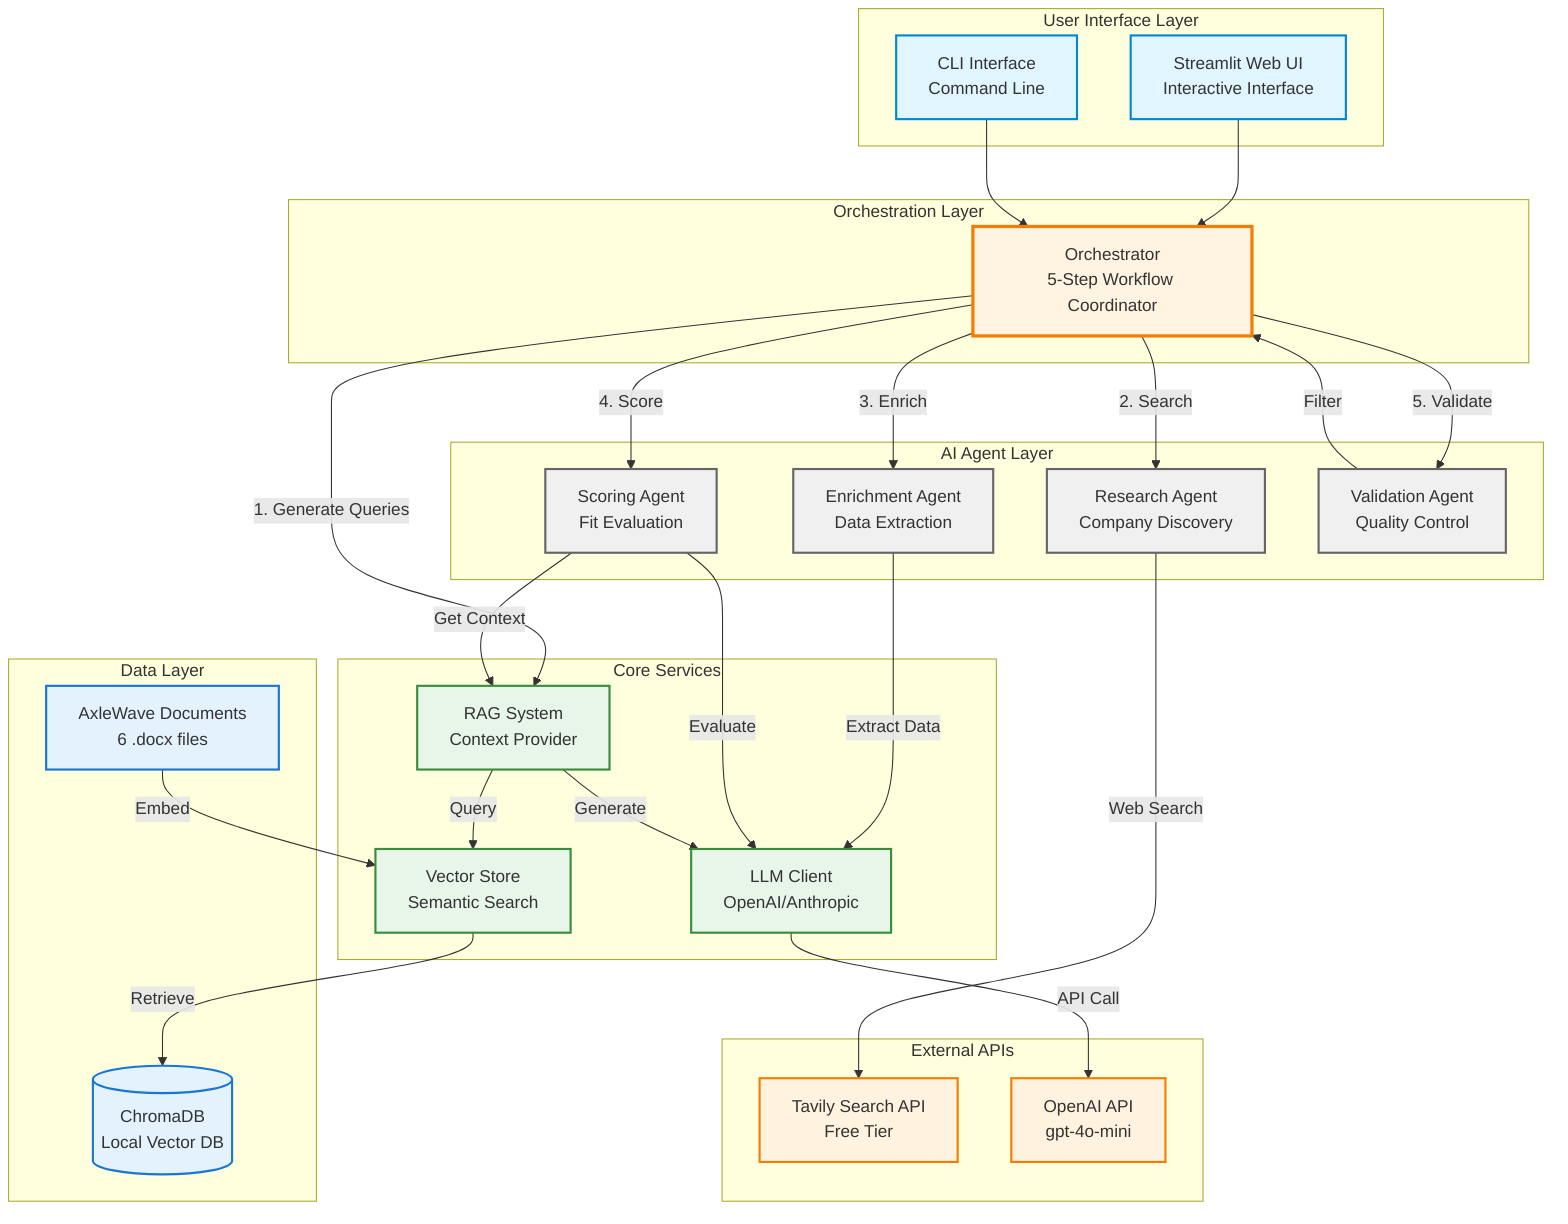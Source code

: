 graph TB
    subgraph "User Interface Layer"
        UI[Streamlit Web UI<br/>Interactive Interface]
        CLI[CLI Interface<br/>Command Line]
    end
    
    subgraph "Orchestration Layer"
        ORCH[Orchestrator<br/>5-Step Workflow Coordinator]
    end
    
    subgraph "AI Agent Layer"
        RA[Research Agent<br/>Company Discovery]
        EA[Enrichment Agent<br/>Data Extraction]
        SA[Scoring Agent<br/>Fit Evaluation]
        VA[Validation Agent<br/>Quality Control]
    end
    
    subgraph "Core Services"
        RAG[RAG System<br/>Context Provider]
        LLM[LLM Client<br/>OpenAI/Anthropic]
        VS[Vector Store<br/>Semantic Search]
    end
    
    subgraph "External APIs"
        TAVILY[Tavily Search API<br/>Free Tier]
        OPENAI[OpenAI API<br/>gpt-4o-mini]
    end
    
    subgraph "Data Layer"
        DOCS[AxleWave Documents<br/>6 .docx files]
        CHROMA[(ChromaDB<br/>Local Vector DB)]
    end
    
    UI --> ORCH
    CLI --> ORCH
    
    ORCH -->|1. Generate Queries| RAG
    ORCH -->|2. Search| RA
    ORCH -->|3. Enrich| EA
    ORCH -->|4. Score| SA
    ORCH -->|5. Validate| VA
    
    RA -->|Web Search| TAVILY
    EA -->|Extract Data| LLM
    SA -->|Get Context| RAG
    SA -->|Evaluate| LLM
    VA -->|Filter| ORCH
    
    RAG -->|Query| VS
    RAG -->|Generate| LLM
    VS -->|Retrieve| CHROMA
    LLM -->|API Call| OPENAI
    
    DOCS -->|Embed| VS
    
    style UI fill:#e1f5ff,stroke:#0288d1,stroke-width:2px
    style CLI fill:#e1f5ff,stroke:#0288d1,stroke-width:2px
    style ORCH fill:#fff4e1,stroke:#f57c00,stroke-width:3px
    style RA fill:#f0f0f0,stroke:#666,stroke-width:2px
    style EA fill:#f0f0f0,stroke:#666,stroke-width:2px
    style SA fill:#f0f0f0,stroke:#666,stroke-width:2px
    style VA fill:#f0f0f0,stroke:#666,stroke-width:2px
    style RAG fill:#e8f5e9,stroke:#388e3c,stroke-width:2px
    style VS fill:#e8f5e9,stroke:#388e3c,stroke-width:2px
    style LLM fill:#e8f5e9,stroke:#388e3c,stroke-width:2px
    style TAVILY fill:#fff3e0,stroke:#f57c00,stroke-width:2px
    style OPENAI fill:#fff3e0,stroke:#f57c00,stroke-width:2px
    style CHROMA fill:#e3f2fd,stroke:#1976d2,stroke-width:2px
    style DOCS fill:#e3f2fd,stroke:#1976d2,stroke-width:2px